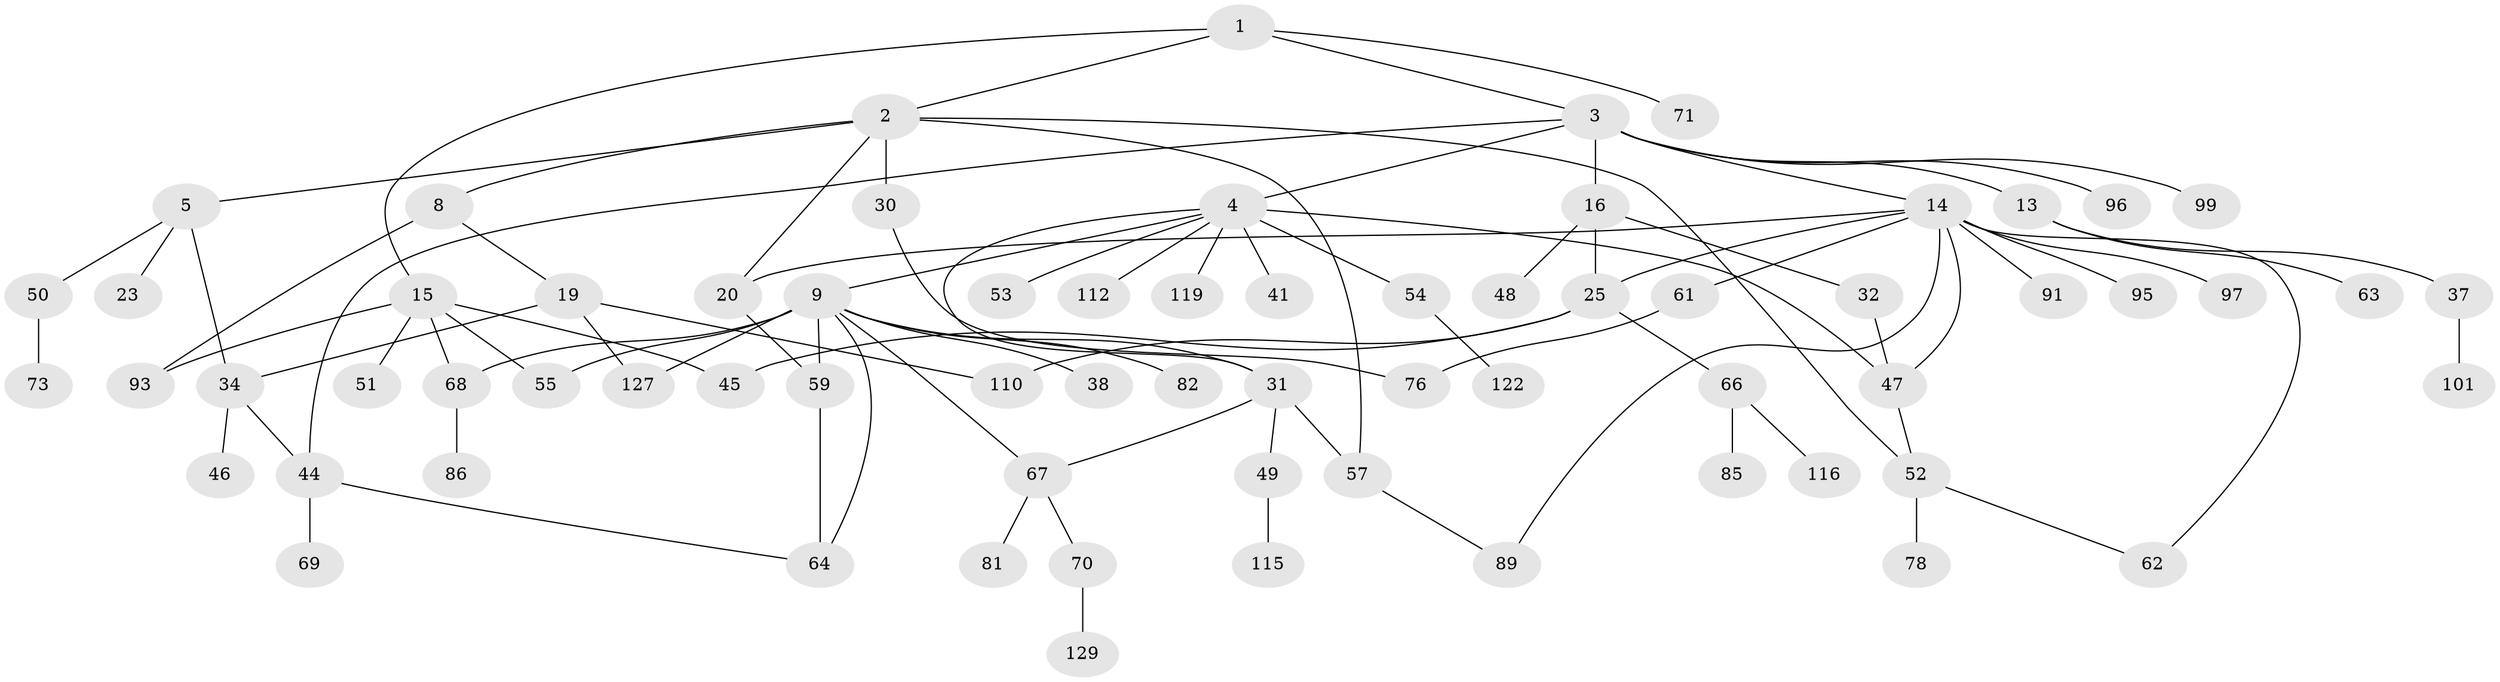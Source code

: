 // original degree distribution, {4: 0.15217391304347827, 6: 0.036231884057971016, 5: 0.014492753623188406, 3: 0.18115942028985507, 2: 0.2753623188405797, 7: 0.007246376811594203, 1: 0.3333333333333333}
// Generated by graph-tools (version 1.1) at 2025/13/03/09/25 04:13:28]
// undirected, 69 vertices, 90 edges
graph export_dot {
graph [start="1"]
  node [color=gray90,style=filled];
  1;
  2 [super="+7"];
  3 [super="+6"];
  4 [super="+12"];
  5;
  8;
  9 [super="+10+84+21"];
  13 [super="+35"];
  14 [super="+33+27"];
  15 [super="+56+109+17+26+43"];
  16 [super="+24"];
  19 [super="+40+105"];
  20;
  23 [super="+36"];
  25 [super="+42+102"];
  30;
  31 [super="+104+39"];
  32 [super="+75"];
  34 [super="+92+72"];
  37 [super="+107"];
  38;
  41;
  44;
  45 [super="+77+90"];
  46;
  47 [super="+87"];
  48 [super="+121"];
  49;
  50 [super="+113"];
  51;
  52;
  53;
  54;
  55 [super="+65"];
  57 [super="+60+94"];
  59 [super="+133"];
  61;
  62 [super="+83"];
  63 [super="+74"];
  64 [super="+79"];
  66;
  67;
  68;
  69;
  70;
  71;
  73 [super="+80"];
  76 [super="+125+130+100"];
  78;
  81;
  82;
  85;
  86;
  89;
  91;
  93;
  95 [super="+126"];
  96;
  97 [super="+131"];
  99;
  101;
  110 [super="+120"];
  112;
  115;
  116;
  119;
  122;
  127 [super="+128"];
  129;
  1 -- 2;
  1 -- 3;
  1 -- 15;
  1 -- 71;
  2 -- 5;
  2 -- 30;
  2 -- 52;
  2 -- 57;
  2 -- 8;
  2 -- 20;
  3 -- 4 [weight=2];
  3 -- 44;
  3 -- 96;
  3 -- 99 [weight=2];
  3 -- 16;
  3 -- 13;
  3 -- 14;
  4 -- 9;
  4 -- 54;
  4 -- 119;
  4 -- 112;
  4 -- 53;
  4 -- 41;
  4 -- 31;
  4 -- 47;
  5 -- 23;
  5 -- 34;
  5 -- 50;
  8 -- 19;
  8 -- 93;
  9 -- 38;
  9 -- 68;
  9 -- 31;
  9 -- 55;
  9 -- 82 [weight=2];
  9 -- 67;
  9 -- 64;
  9 -- 59;
  9 -- 127;
  13 -- 37 [weight=2];
  13 -- 63;
  14 -- 61;
  14 -- 62;
  14 -- 89;
  14 -- 91;
  14 -- 20;
  14 -- 97;
  14 -- 25;
  14 -- 47;
  14 -- 95;
  15 -- 55;
  15 -- 51;
  15 -- 45;
  15 -- 68;
  15 -- 93;
  16 -- 32;
  16 -- 48;
  16 -- 25 [weight=2];
  19 -- 110;
  19 -- 34;
  19 -- 127;
  20 -- 59;
  25 -- 66;
  25 -- 45;
  25 -- 110;
  30 -- 76;
  31 -- 49;
  31 -- 67;
  31 -- 57;
  32 -- 47;
  34 -- 46;
  34 -- 44;
  37 -- 101;
  44 -- 69;
  44 -- 64;
  47 -- 52;
  49 -- 115;
  50 -- 73;
  52 -- 78;
  52 -- 62;
  54 -- 122;
  57 -- 89;
  59 -- 64;
  61 -- 76;
  66 -- 85;
  66 -- 116;
  67 -- 70;
  67 -- 81;
  68 -- 86;
  70 -- 129;
}
